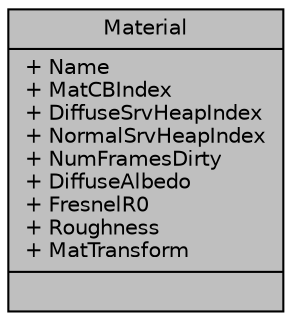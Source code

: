 digraph "Material"
{
 // LATEX_PDF_SIZE
  edge [fontname="Helvetica",fontsize="10",labelfontname="Helvetica",labelfontsize="10"];
  node [fontname="Helvetica",fontsize="10",shape=record];
  Node1 [label="{Material\n|+ Name\l+ MatCBIndex\l+ DiffuseSrvHeapIndex\l+ NormalSrvHeapIndex\l+ NumFramesDirty\l+ DiffuseAlbedo\l+ FresnelR0\l+ Roughness\l+ MatTransform\l|}",height=0.2,width=0.4,color="black", fillcolor="grey75", style="filled", fontcolor="black",tooltip=" "];
}
